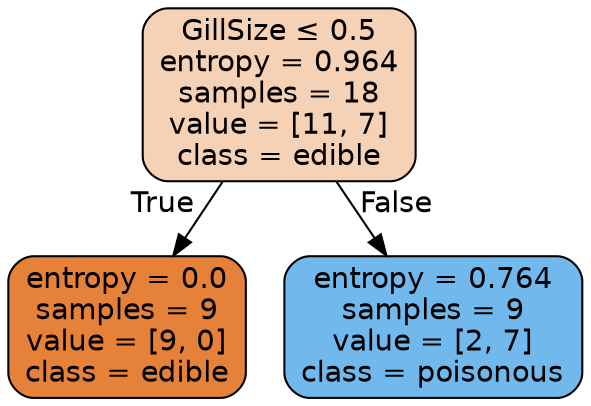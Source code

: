 digraph Tree {
node [shape=box, style="filled, rounded", color="black", fontname=helvetica] ;
edge [fontname=helvetica] ;
0 [label=<GillSize &le; 0.5<br/>entropy = 0.964<br/>samples = 18<br/>value = [11, 7]<br/>class = edible>, fillcolor="#e581395d"] ;
1 [label=<entropy = 0.0<br/>samples = 9<br/>value = [9, 0]<br/>class = edible>, fillcolor="#e58139ff"] ;
0 -> 1 [labeldistance=2.5, labelangle=45, headlabel="True"] ;
2 [label=<entropy = 0.764<br/>samples = 9<br/>value = [2, 7]<br/>class = poisonous>, fillcolor="#399de5b6"] ;
0 -> 2 [labeldistance=2.5, labelangle=-45, headlabel="False"] ;
}
